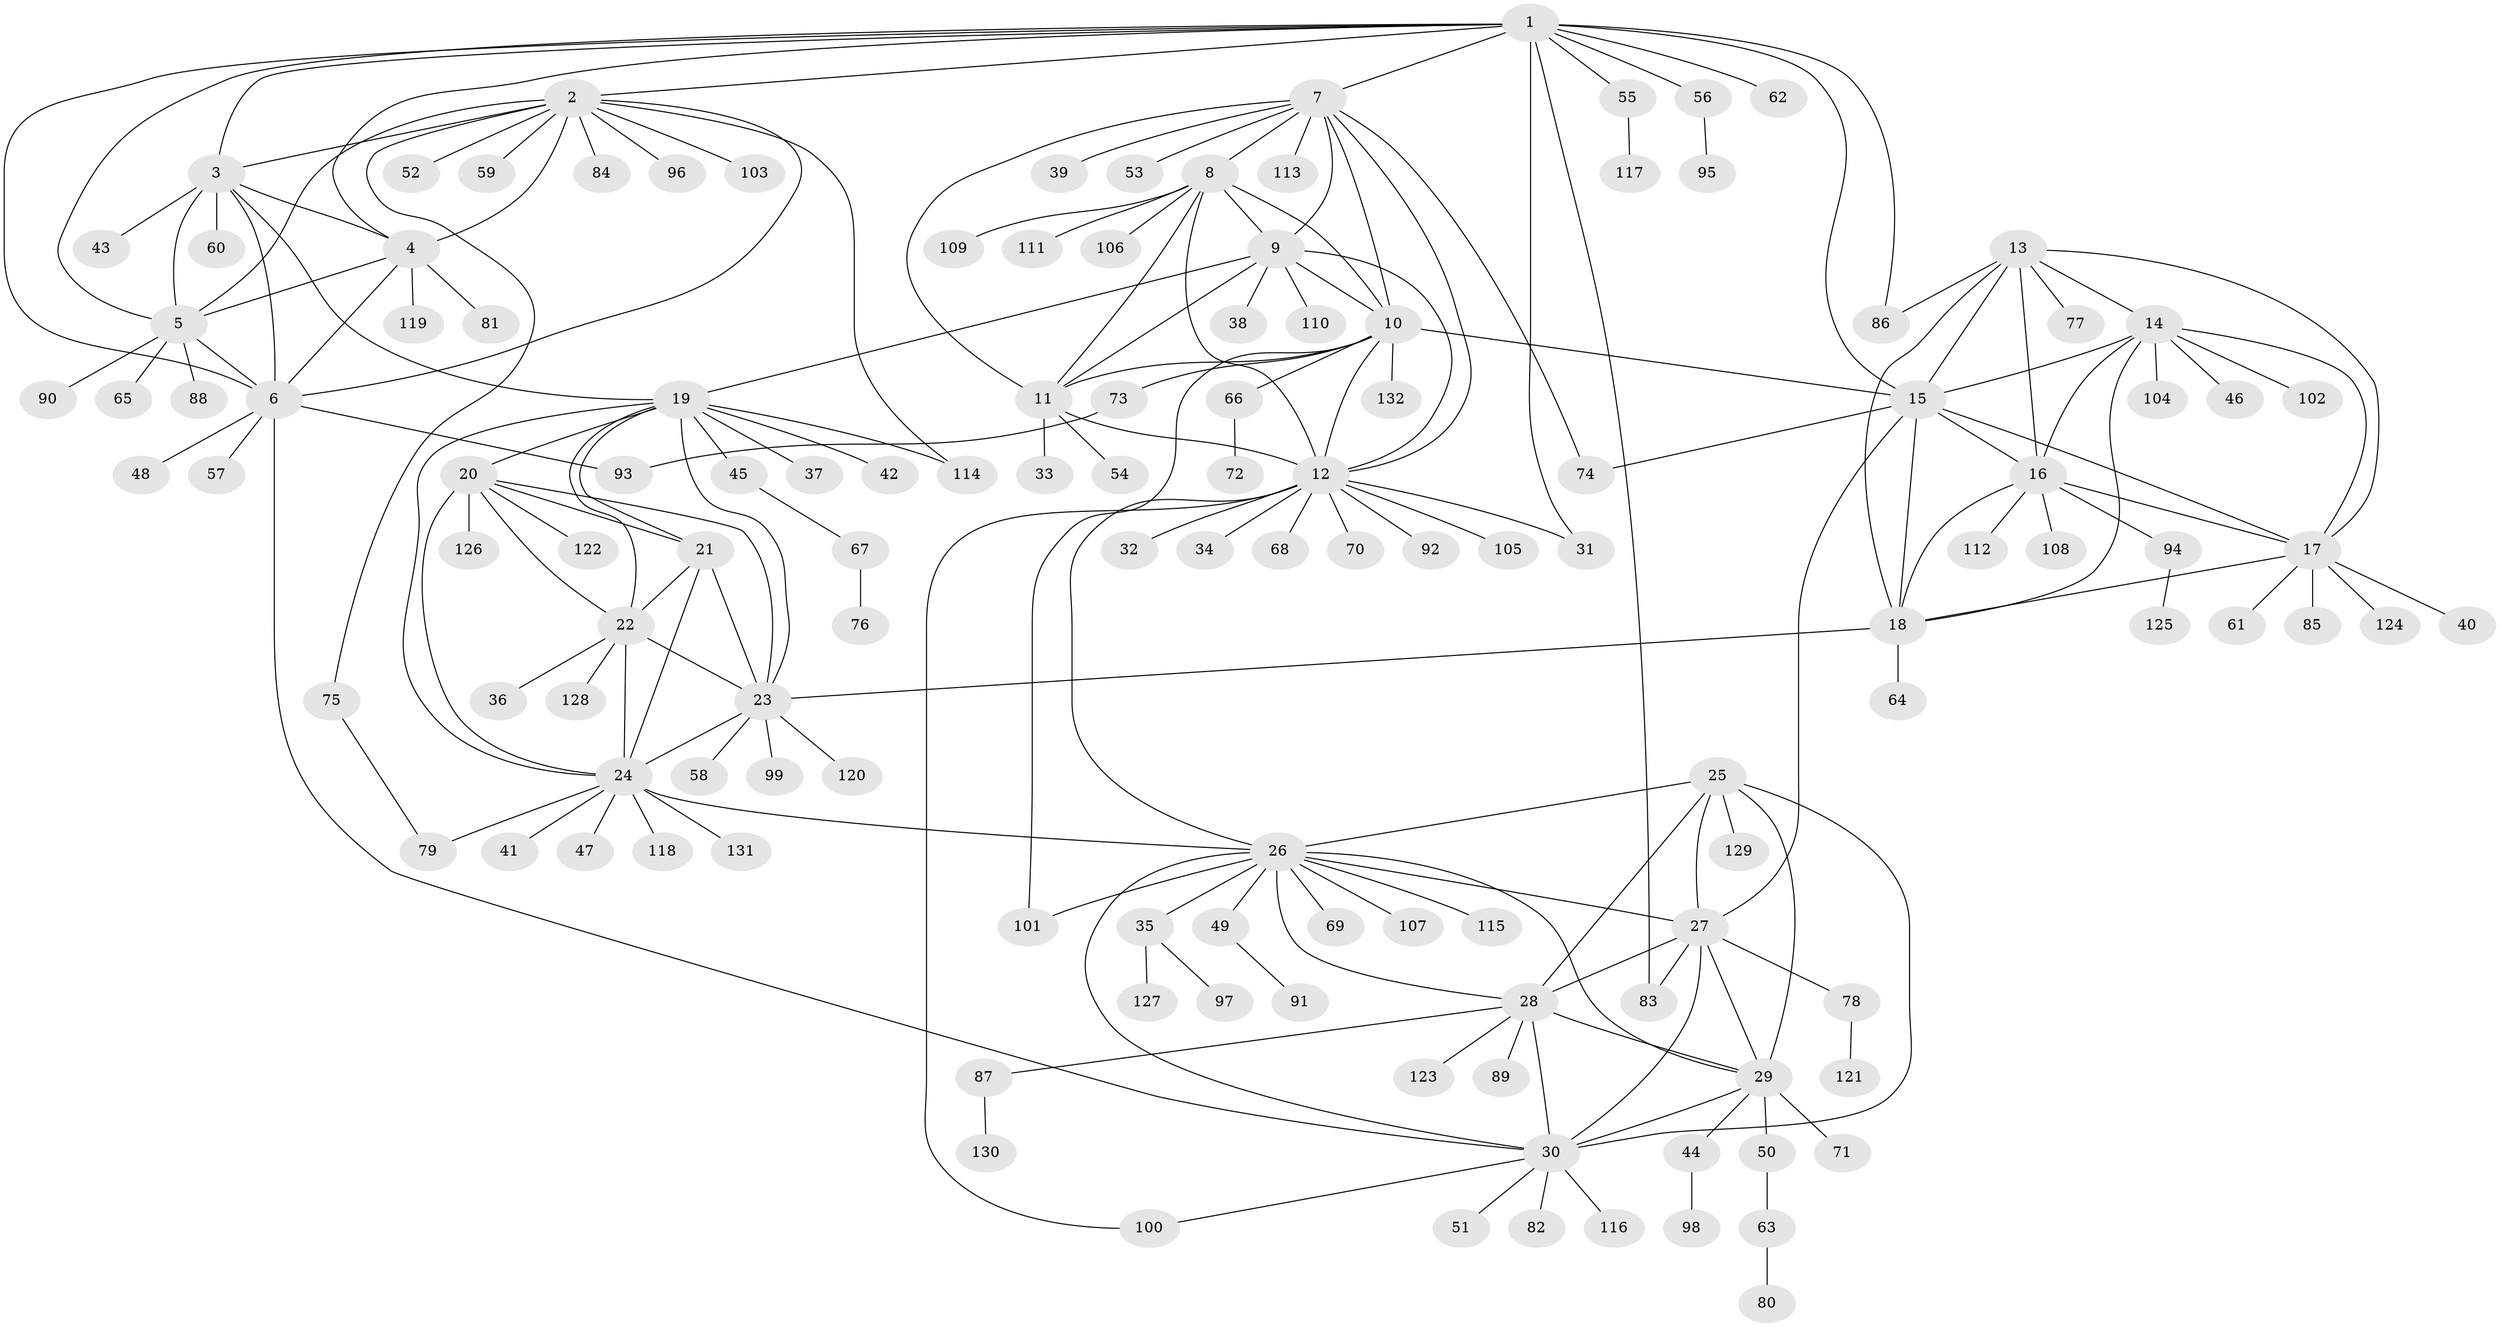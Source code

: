 // Generated by graph-tools (version 1.1) at 2025/37/03/09/25 02:37:14]
// undirected, 132 vertices, 196 edges
graph export_dot {
graph [start="1"]
  node [color=gray90,style=filled];
  1;
  2;
  3;
  4;
  5;
  6;
  7;
  8;
  9;
  10;
  11;
  12;
  13;
  14;
  15;
  16;
  17;
  18;
  19;
  20;
  21;
  22;
  23;
  24;
  25;
  26;
  27;
  28;
  29;
  30;
  31;
  32;
  33;
  34;
  35;
  36;
  37;
  38;
  39;
  40;
  41;
  42;
  43;
  44;
  45;
  46;
  47;
  48;
  49;
  50;
  51;
  52;
  53;
  54;
  55;
  56;
  57;
  58;
  59;
  60;
  61;
  62;
  63;
  64;
  65;
  66;
  67;
  68;
  69;
  70;
  71;
  72;
  73;
  74;
  75;
  76;
  77;
  78;
  79;
  80;
  81;
  82;
  83;
  84;
  85;
  86;
  87;
  88;
  89;
  90;
  91;
  92;
  93;
  94;
  95;
  96;
  97;
  98;
  99;
  100;
  101;
  102;
  103;
  104;
  105;
  106;
  107;
  108;
  109;
  110;
  111;
  112;
  113;
  114;
  115;
  116;
  117;
  118;
  119;
  120;
  121;
  122;
  123;
  124;
  125;
  126;
  127;
  128;
  129;
  130;
  131;
  132;
  1 -- 2;
  1 -- 3;
  1 -- 4;
  1 -- 5;
  1 -- 6;
  1 -- 7;
  1 -- 15;
  1 -- 31;
  1 -- 55;
  1 -- 56;
  1 -- 62;
  1 -- 83;
  1 -- 86;
  2 -- 3;
  2 -- 4;
  2 -- 5;
  2 -- 6;
  2 -- 52;
  2 -- 59;
  2 -- 75;
  2 -- 84;
  2 -- 96;
  2 -- 103;
  2 -- 114;
  3 -- 4;
  3 -- 5;
  3 -- 6;
  3 -- 19;
  3 -- 43;
  3 -- 60;
  4 -- 5;
  4 -- 6;
  4 -- 81;
  4 -- 119;
  5 -- 6;
  5 -- 65;
  5 -- 88;
  5 -- 90;
  6 -- 30;
  6 -- 48;
  6 -- 57;
  6 -- 93;
  7 -- 8;
  7 -- 9;
  7 -- 10;
  7 -- 11;
  7 -- 12;
  7 -- 39;
  7 -- 53;
  7 -- 74;
  7 -- 113;
  8 -- 9;
  8 -- 10;
  8 -- 11;
  8 -- 12;
  8 -- 106;
  8 -- 109;
  8 -- 111;
  9 -- 10;
  9 -- 11;
  9 -- 12;
  9 -- 19;
  9 -- 38;
  9 -- 110;
  10 -- 11;
  10 -- 12;
  10 -- 15;
  10 -- 66;
  10 -- 73;
  10 -- 101;
  10 -- 132;
  11 -- 12;
  11 -- 33;
  11 -- 54;
  12 -- 26;
  12 -- 31;
  12 -- 32;
  12 -- 34;
  12 -- 68;
  12 -- 70;
  12 -- 92;
  12 -- 100;
  12 -- 105;
  13 -- 14;
  13 -- 15;
  13 -- 16;
  13 -- 17;
  13 -- 18;
  13 -- 77;
  13 -- 86;
  14 -- 15;
  14 -- 16;
  14 -- 17;
  14 -- 18;
  14 -- 46;
  14 -- 102;
  14 -- 104;
  15 -- 16;
  15 -- 17;
  15 -- 18;
  15 -- 27;
  15 -- 74;
  16 -- 17;
  16 -- 18;
  16 -- 94;
  16 -- 108;
  16 -- 112;
  17 -- 18;
  17 -- 40;
  17 -- 61;
  17 -- 85;
  17 -- 124;
  18 -- 23;
  18 -- 64;
  19 -- 20;
  19 -- 21;
  19 -- 22;
  19 -- 23;
  19 -- 24;
  19 -- 37;
  19 -- 42;
  19 -- 45;
  19 -- 114;
  20 -- 21;
  20 -- 22;
  20 -- 23;
  20 -- 24;
  20 -- 122;
  20 -- 126;
  21 -- 22;
  21 -- 23;
  21 -- 24;
  22 -- 23;
  22 -- 24;
  22 -- 36;
  22 -- 128;
  23 -- 24;
  23 -- 58;
  23 -- 99;
  23 -- 120;
  24 -- 26;
  24 -- 41;
  24 -- 47;
  24 -- 79;
  24 -- 118;
  24 -- 131;
  25 -- 26;
  25 -- 27;
  25 -- 28;
  25 -- 29;
  25 -- 30;
  25 -- 129;
  26 -- 27;
  26 -- 28;
  26 -- 29;
  26 -- 30;
  26 -- 35;
  26 -- 49;
  26 -- 69;
  26 -- 101;
  26 -- 107;
  26 -- 115;
  27 -- 28;
  27 -- 29;
  27 -- 30;
  27 -- 78;
  27 -- 83;
  28 -- 29;
  28 -- 30;
  28 -- 87;
  28 -- 89;
  28 -- 123;
  29 -- 30;
  29 -- 44;
  29 -- 50;
  29 -- 71;
  30 -- 51;
  30 -- 82;
  30 -- 100;
  30 -- 116;
  35 -- 97;
  35 -- 127;
  44 -- 98;
  45 -- 67;
  49 -- 91;
  50 -- 63;
  55 -- 117;
  56 -- 95;
  63 -- 80;
  66 -- 72;
  67 -- 76;
  73 -- 93;
  75 -- 79;
  78 -- 121;
  87 -- 130;
  94 -- 125;
}
